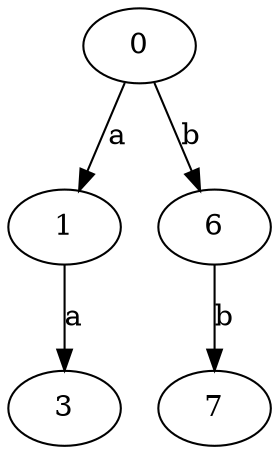 strict digraph  {
1;
0;
3;
6;
7;
1 -> 3  [label=a];
0 -> 1  [label=a];
0 -> 6  [label=b];
6 -> 7  [label=b];
}
